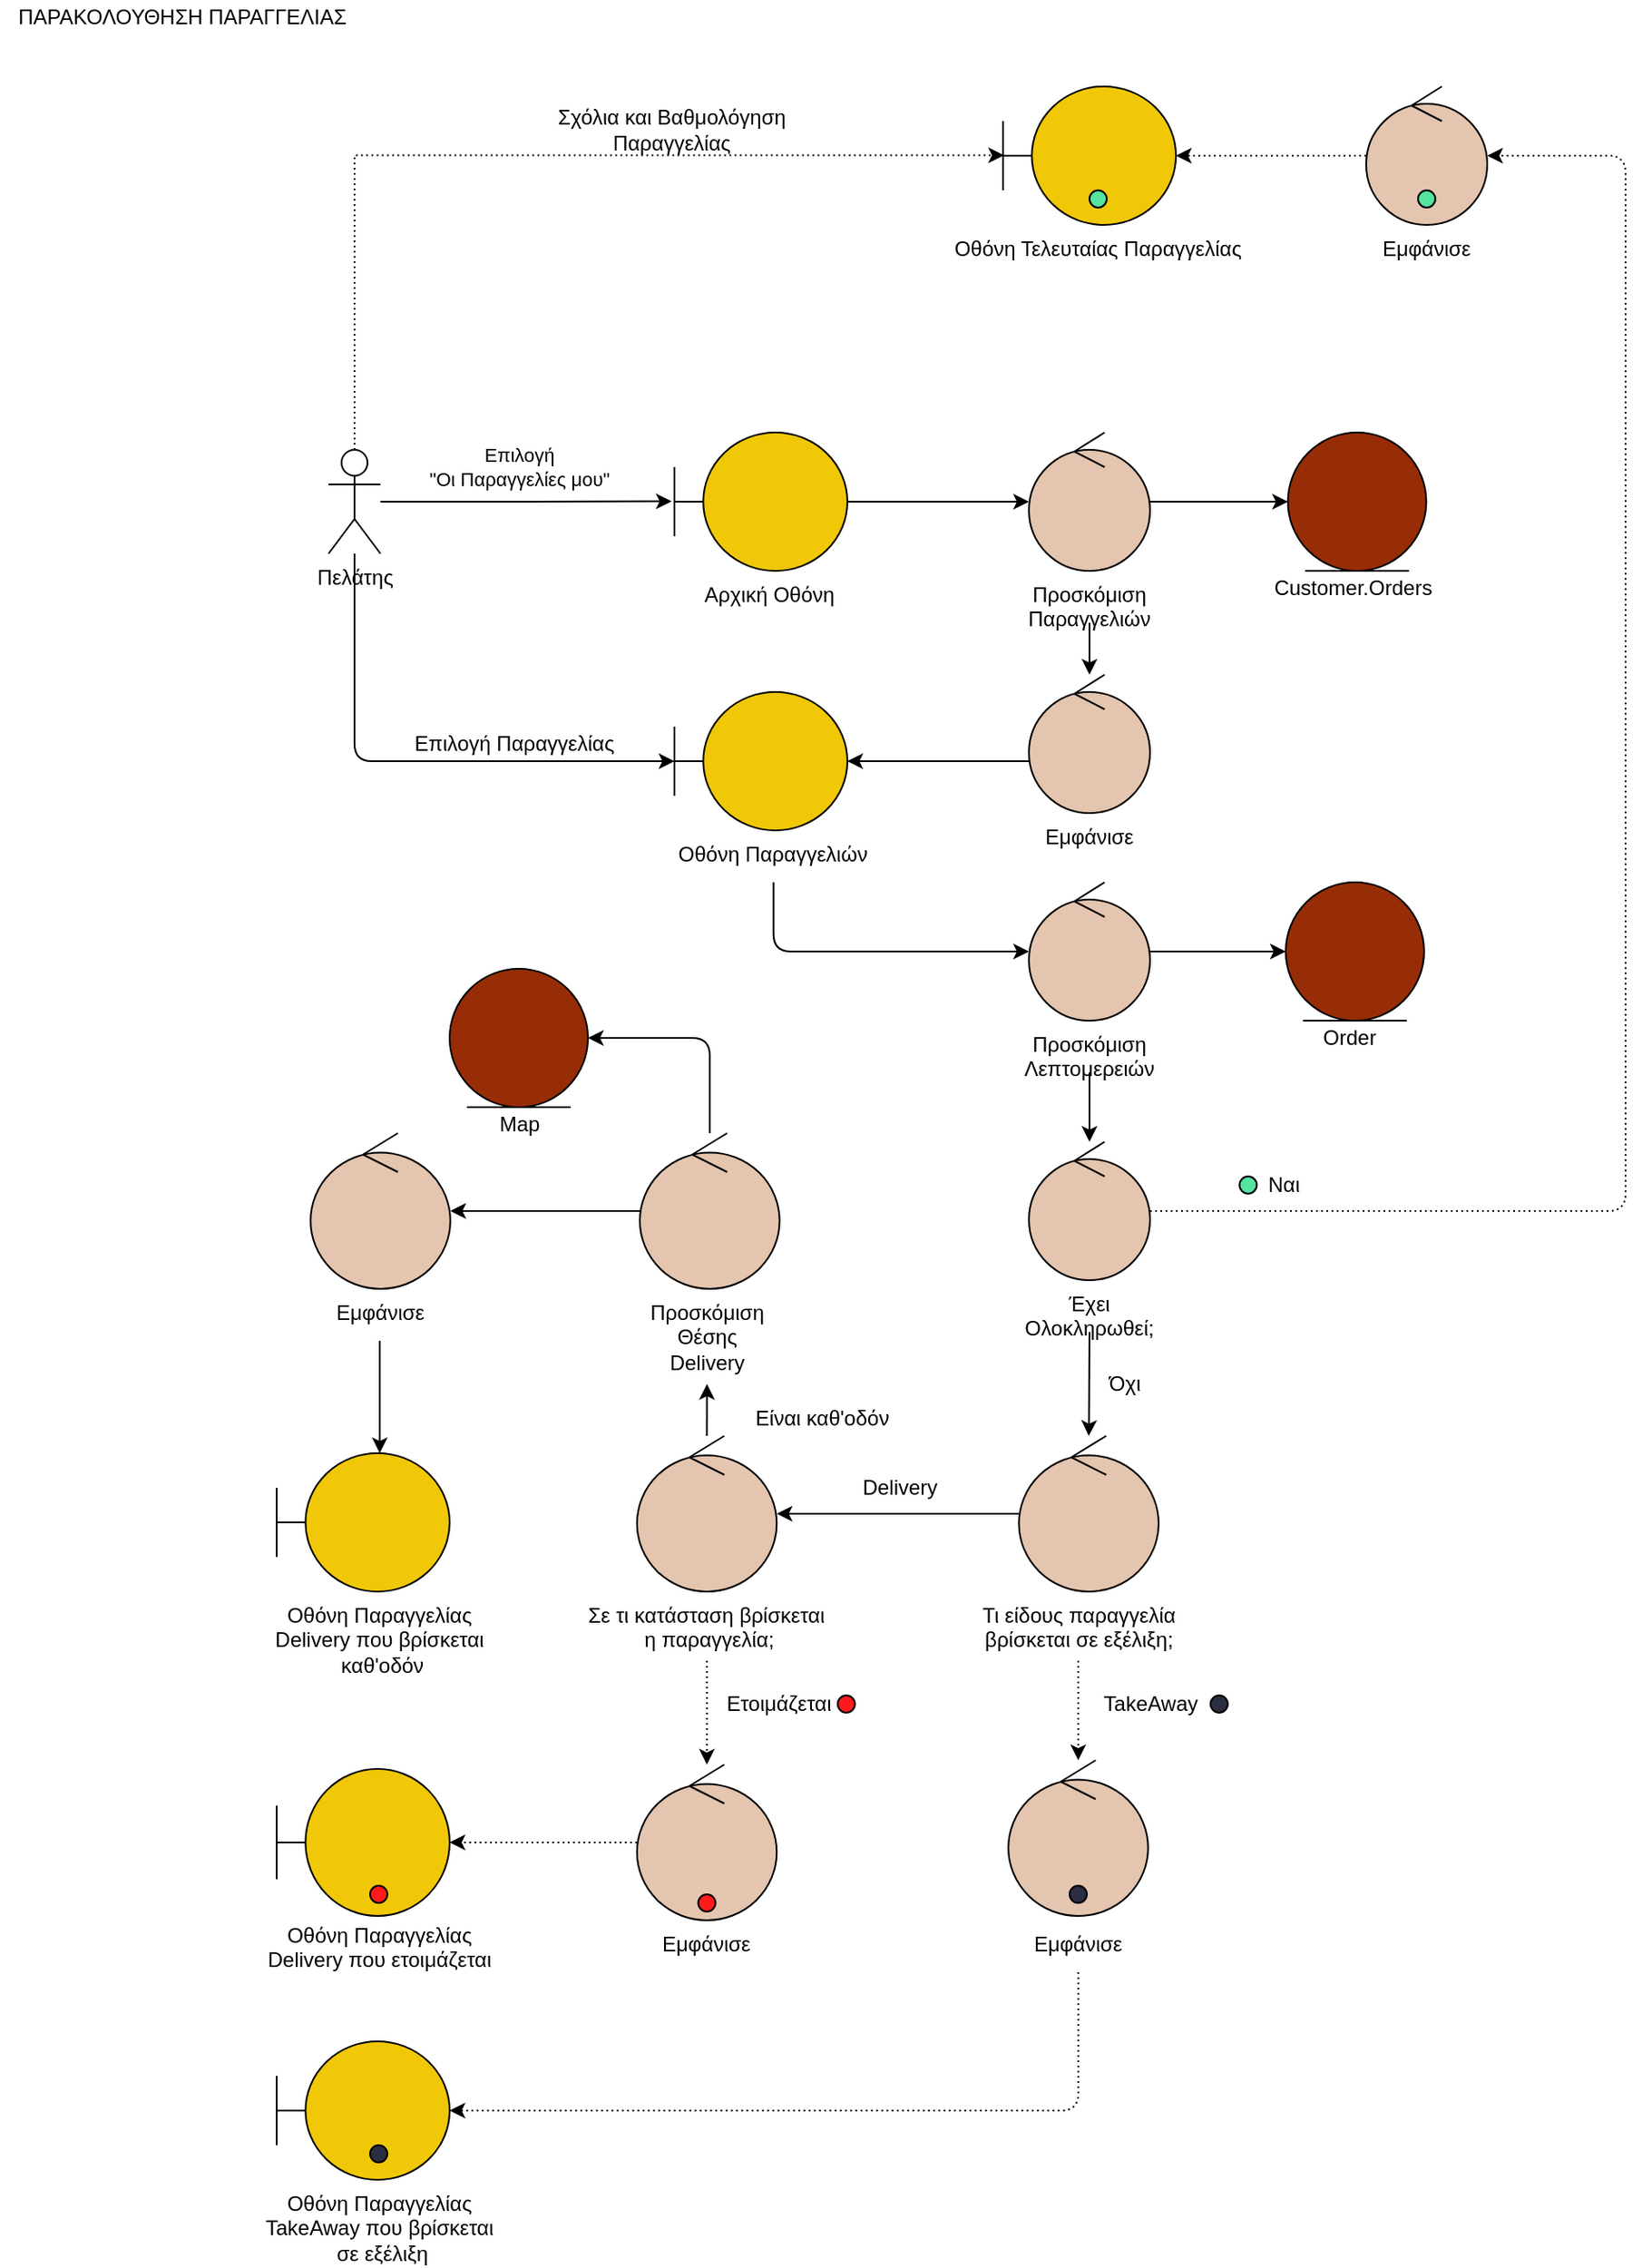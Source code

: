 <mxfile version="18.1.1"><diagram id="sh6zrlFoDXqszDik7DtE" name="Page-1"><mxGraphModel dx="1424" dy="733" grid="1" gridSize="10" guides="1" tooltips="1" connect="1" arrows="1" fold="1" page="1" pageScale="1" pageWidth="850" pageHeight="1100" math="0" shadow="0"><root><mxCell id="0"/><mxCell id="1" parent="0"/><mxCell id="ijT22r7t5d4L5Tifc79W-27" style="rounded=0;orthogonalLoop=1;jettySize=auto;html=1;entryX=-0.016;entryY=0.497;entryDx=0;entryDy=0;entryPerimeter=0;elbow=vertical;edgeStyle=orthogonalEdgeStyle;" edge="1" parent="1" source="ijT22r7t5d4L5Tifc79W-30" target="ijT22r7t5d4L5Tifc79W-32"><mxGeometry relative="1" as="geometry"/></mxCell><mxCell id="ijT22r7t5d4L5Tifc79W-28" value="Επιλογή &lt;br&gt;&quot;Οι Παραγγελίες μου&quot;" style="edgeLabel;html=1;align=center;verticalAlign=middle;resizable=0;points=[];labelBackgroundColor=none;" vertex="1" connectable="0" parent="ijT22r7t5d4L5Tifc79W-27"><mxGeometry x="-0.346" y="1" relative="1" as="geometry"><mxPoint x="25" y="-19" as="offset"/></mxGeometry></mxCell><mxCell id="ijT22r7t5d4L5Tifc79W-29" style="rounded=0;orthogonalLoop=1;jettySize=auto;html=1;entryX=0.006;entryY=0.497;entryDx=0;entryDy=0;entryPerimeter=0;fontColor=#000000;endArrow=classic;endFill=1;strokeColor=#000000;fillColor=#a20025;exitX=0.5;exitY=0;exitDx=0;exitDy=0;exitPerimeter=0;elbow=vertical;edgeStyle=orthogonalEdgeStyle;dashed=1;dashPattern=1 2;" edge="1" parent="1" source="ijT22r7t5d4L5Tifc79W-30" target="ijT22r7t5d4L5Tifc79W-46"><mxGeometry relative="1" as="geometry"/></mxCell><mxCell id="ijT22r7t5d4L5Tifc79W-75" style="edgeStyle=orthogonalEdgeStyle;rounded=1;jumpStyle=arc;orthogonalLoop=1;jettySize=auto;html=1;" edge="1" parent="1" source="ijT22r7t5d4L5Tifc79W-30" target="ijT22r7t5d4L5Tifc79W-37"><mxGeometry relative="1" as="geometry"><Array as="points"><mxPoint x="345" y="900"/></Array></mxGeometry></mxCell><mxCell id="ijT22r7t5d4L5Tifc79W-30" value="Πελάτης" style="shape=umlActor;verticalLabelPosition=bottom;verticalAlign=top;html=1;" vertex="1" parent="1"><mxGeometry x="330" y="720" width="30" height="60" as="geometry"/></mxCell><mxCell id="ijT22r7t5d4L5Tifc79W-31" style="rounded=0;orthogonalLoop=1;jettySize=auto;html=1;elbow=vertical;edgeStyle=orthogonalEdgeStyle;" edge="1" parent="1" source="ijT22r7t5d4L5Tifc79W-32" target="ijT22r7t5d4L5Tifc79W-70"><mxGeometry relative="1" as="geometry"><mxPoint x="760" y="750" as="targetPoint"/><Array as="points"/></mxGeometry></mxCell><mxCell id="ijT22r7t5d4L5Tifc79W-32" value="" style="shape=umlBoundary;whiteSpace=wrap;html=1;fillColor=#F0C808;strokeColor=#000000;" vertex="1" parent="1"><mxGeometry x="530" y="710" width="100" height="80" as="geometry"/></mxCell><mxCell id="ijT22r7t5d4L5Tifc79W-33" style="rounded=0;orthogonalLoop=1;jettySize=auto;html=1;elbow=vertical;edgeStyle=orthogonalEdgeStyle;" edge="1" parent="1" source="ijT22r7t5d4L5Tifc79W-34" target="ijT22r7t5d4L5Tifc79W-37"><mxGeometry relative="1" as="geometry"><Array as="points"><mxPoint x="710" y="900"/><mxPoint x="710" y="900"/></Array></mxGeometry></mxCell><mxCell id="ijT22r7t5d4L5Tifc79W-34" value="" style="ellipse;shape=umlControl;whiteSpace=wrap;html=1;fillColor=#E4C5AF;" vertex="1" parent="1"><mxGeometry x="735" y="850" width="70" height="80" as="geometry"/></mxCell><mxCell id="ijT22r7t5d4L5Tifc79W-37" value="" style="shape=umlBoundary;whiteSpace=wrap;html=1;fillColor=#F0C808;strokeColor=#000000;" vertex="1" parent="1"><mxGeometry x="530" y="860" width="100" height="80" as="geometry"/></mxCell><mxCell id="ijT22r7t5d4L5Tifc79W-38" style="rounded=1;orthogonalLoop=1;jettySize=auto;html=1;elbow=vertical;edgeStyle=orthogonalEdgeStyle;dashed=1;dashPattern=1 2;" edge="1" parent="1" source="ijT22r7t5d4L5Tifc79W-96" target="ijT22r7t5d4L5Tifc79W-41"><mxGeometry relative="1" as="geometry"><Array as="points"><mxPoint x="764" y="1595"/><mxPoint x="764" y="1680"/></Array></mxGeometry></mxCell><mxCell id="ijT22r7t5d4L5Tifc79W-39" style="rounded=0;orthogonalLoop=1;jettySize=auto;html=1;fontColor=#000000;endArrow=classic;endFill=1;fillColor=#a20025;strokeColor=#000000;elbow=vertical;edgeStyle=orthogonalEdgeStyle;" edge="1" parent="1" source="ijT22r7t5d4L5Tifc79W-40" target="ijT22r7t5d4L5Tifc79W-52"><mxGeometry relative="1" as="geometry"><mxPoint x="583.5" y="1335" as="targetPoint"/></mxGeometry></mxCell><mxCell id="ijT22r7t5d4L5Tifc79W-40" value="" style="ellipse;shape=umlControl;whiteSpace=wrap;html=1;fillColor=#E4C5AF;" vertex="1" parent="1"><mxGeometry x="729.2" y="1290" width="80.8" height="90" as="geometry"/></mxCell><mxCell id="ijT22r7t5d4L5Tifc79W-41" value="" style="shape=umlBoundary;whiteSpace=wrap;html=1;fillColor=#F0C808;strokeColor=#000000;" vertex="1" parent="1"><mxGeometry x="300" y="1640" width="100" height="80" as="geometry"/></mxCell><mxCell id="ijT22r7t5d4L5Tifc79W-42" style="rounded=0;orthogonalLoop=1;jettySize=auto;html=1;fillColor=#a20025;strokeColor=#000000;elbow=vertical;edgeStyle=orthogonalEdgeStyle;dashed=1;dashPattern=1 2;" edge="1" parent="1" source="ijT22r7t5d4L5Tifc79W-43" target="ijT22r7t5d4L5Tifc79W-46"><mxGeometry relative="1" as="geometry"/></mxCell><mxCell id="ijT22r7t5d4L5Tifc79W-43" value="" style="ellipse;shape=umlControl;whiteSpace=wrap;html=1;fillColor=#E4C5AF;fontColor=#ffffff;strokeColor=#000000;" vertex="1" parent="1"><mxGeometry x="930" y="510" width="70" height="80" as="geometry"/></mxCell><mxCell id="ijT22r7t5d4L5Tifc79W-44" value="Customer.Orders" style="text;html=1;align=center;verticalAlign=middle;resizable=0;points=[];autosize=1;strokeColor=none;fillColor=none;" vertex="1" parent="1"><mxGeometry x="866.75" y="790" width="110" height="20" as="geometry"/></mxCell><mxCell id="ijT22r7t5d4L5Tifc79W-46" value="" style="shape=umlBoundary;whiteSpace=wrap;html=1;fillColor=#F0C808;fontColor=#ffffff;strokeColor=#000000;" vertex="1" parent="1"><mxGeometry x="720" y="510" width="100" height="80" as="geometry"/></mxCell><mxCell id="ijT22r7t5d4L5Tifc79W-47" value="ΠΑΡΑΚΟΛΟΥΘΗΣΗ ΠΑΡΑΓΓΕΛΙΑΣ" style="text;html=1;align=center;verticalAlign=middle;resizable=0;points=[];autosize=1;strokeColor=none;fillColor=none;" vertex="1" parent="1"><mxGeometry x="140" y="460" width="210" height="20" as="geometry"/></mxCell><mxCell id="ijT22r7t5d4L5Tifc79W-48" value="Σχόλια και Βαθμολόγηση&lt;br&gt;Παραγγελίας" style="text;html=1;align=center;verticalAlign=middle;resizable=0;points=[];autosize=1;strokeColor=none;fillColor=none;fontColor=#000000;" vertex="1" parent="1"><mxGeometry x="452.5" y="520" width="150" height="30" as="geometry"/></mxCell><mxCell id="ijT22r7t5d4L5Tifc79W-49" value="TakeAway" style="text;html=1;align=center;verticalAlign=middle;resizable=0;points=[];autosize=1;strokeColor=none;fillColor=none;fontColor=#000000;" vertex="1" parent="1"><mxGeometry x="770" y="1435" width="70" height="20" as="geometry"/></mxCell><mxCell id="ijT22r7t5d4L5Tifc79W-50" style="rounded=1;orthogonalLoop=1;jettySize=auto;html=1;fontColor=#000000;endArrow=classic;endFill=1;strokeColor=#000000;elbow=vertical;edgeStyle=orthogonalEdgeStyle;exitX=0.5;exitY=1;exitDx=0;exitDy=0;dashed=1;dashPattern=1 2;" edge="1" parent="1" source="ijT22r7t5d4L5Tifc79W-64" target="ijT22r7t5d4L5Tifc79W-93"><mxGeometry relative="1" as="geometry"><mxPoint x="549" y="1490" as="targetPoint"/><Array as="points"/></mxGeometry></mxCell><mxCell id="ijT22r7t5d4L5Tifc79W-102" style="edgeStyle=orthogonalEdgeStyle;rounded=1;jumpStyle=arc;orthogonalLoop=1;jettySize=auto;html=1;" edge="1" parent="1" source="ijT22r7t5d4L5Tifc79W-52" target="ijT22r7t5d4L5Tifc79W-100"><mxGeometry relative="1" as="geometry"/></mxCell><mxCell id="ijT22r7t5d4L5Tifc79W-52" value="" style="ellipse;shape=umlControl;whiteSpace=wrap;html=1;fillColor=#E4C5AF;" vertex="1" parent="1"><mxGeometry x="508.35" y="1290" width="80.8" height="90" as="geometry"/></mxCell><mxCell id="ijT22r7t5d4L5Tifc79W-53" value="Delivery" style="text;html=1;align=center;verticalAlign=middle;resizable=0;points=[];autosize=1;strokeColor=none;fillColor=none;fontColor=#000000;" vertex="1" parent="1"><mxGeometry x="630" y="1310" width="60" height="20" as="geometry"/></mxCell><mxCell id="ijT22r7t5d4L5Tifc79W-54" value="" style="shape=umlBoundary;whiteSpace=wrap;html=1;fillColor=#F0C808;strokeColor=#000000;" vertex="1" parent="1"><mxGeometry x="300" y="1482.5" width="100" height="85" as="geometry"/></mxCell><mxCell id="ijT22r7t5d4L5Tifc79W-55" value="Ετοιμάζεται" style="text;html=1;align=center;verticalAlign=middle;resizable=0;points=[];autosize=1;strokeColor=none;fillColor=none;fontColor=#000000;" vertex="1" parent="1"><mxGeometry x="550" y="1435" width="80" height="20" as="geometry"/></mxCell><mxCell id="ijT22r7t5d4L5Tifc79W-56" value="" style="shape=umlBoundary;whiteSpace=wrap;html=1;fillColor=#F0C808;fontColor=#ffffff;strokeColor=#000000;" vertex="1" parent="1"><mxGeometry x="300" y="1300" width="100" height="80" as="geometry"/></mxCell><mxCell id="ijT22r7t5d4L5Tifc79W-57" value="Είναι καθ'οδόν" style="text;html=1;align=center;verticalAlign=middle;resizable=0;points=[];autosize=1;strokeColor=none;fillColor=none;fontColor=#000000;" vertex="1" parent="1"><mxGeometry x="570" y="1270" width="90" height="20" as="geometry"/></mxCell><mxCell id="ijT22r7t5d4L5Tifc79W-58" value="&lt;meta charset=&quot;utf-8&quot;&gt;&lt;span style=&quot;font-family: helvetica; font-size: 12px; font-style: normal; font-weight: 400; letter-spacing: normal; text-indent: 0px; text-transform: none; word-spacing: 0px; display: inline; float: none;&quot;&gt;Οθόνη Τελευταίας Παραγγελίας&lt;/span&gt;" style="text;whiteSpace=wrap;html=1;align=center;fontColor=default;labelBackgroundColor=none;" vertex="1" parent="1"><mxGeometry x="670" y="590" width="210" height="30" as="geometry"/></mxCell><mxCell id="ijT22r7t5d4L5Tifc79W-59" value="&lt;meta charset=&quot;utf-8&quot;&gt;&lt;span style=&quot;font-family: helvetica; font-size: 12px; font-style: normal; font-weight: 400; letter-spacing: normal; text-indent: 0px; text-transform: none; word-spacing: 0px; display: inline; float: none;&quot;&gt;Εμφάνισε&lt;/span&gt;" style="text;whiteSpace=wrap;html=1;align=center;fontColor=default;labelBackgroundColor=none;" vertex="1" parent="1"><mxGeometry x="925" y="590" width="80" height="30" as="geometry"/></mxCell><mxCell id="ijT22r7t5d4L5Tifc79W-60" value="&lt;meta charset=&quot;utf-8&quot;&gt;&lt;span style=&quot;font-family: helvetica; font-size: 12px; font-style: normal; font-weight: 400; letter-spacing: normal; text-indent: 0px; text-transform: none; word-spacing: 0px; display: inline; float: none;&quot;&gt;Αρχική Οθόνη&lt;/span&gt;" style="text;whiteSpace=wrap;html=1;align=center;fontColor=default;labelBackgroundColor=none;" vertex="1" parent="1"><mxGeometry x="530" y="790" width="110" height="30" as="geometry"/></mxCell><mxCell id="ijT22r7t5d4L5Tifc79W-61" value="&lt;meta charset=&quot;utf-8&quot;&gt;&lt;span style=&quot;font-family: helvetica; font-size: 12px; font-style: normal; font-weight: 400; letter-spacing: normal; text-indent: 0px; text-transform: none; word-spacing: 0px; display: inline; float: none;&quot;&gt;Εμφάνισε&lt;/span&gt;" style="text;whiteSpace=wrap;html=1;align=center;fontColor=default;labelBackgroundColor=none;" vertex="1" parent="1"><mxGeometry x="730" y="930" width="80" height="30" as="geometry"/></mxCell><mxCell id="ijT22r7t5d4L5Tifc79W-79" style="edgeStyle=orthogonalEdgeStyle;rounded=1;jumpStyle=arc;orthogonalLoop=1;jettySize=auto;html=1;" edge="1" parent="1" source="ijT22r7t5d4L5Tifc79W-62" target="ijT22r7t5d4L5Tifc79W-77"><mxGeometry relative="1" as="geometry"><Array as="points"><mxPoint x="587" y="1010"/></Array></mxGeometry></mxCell><mxCell id="ijT22r7t5d4L5Tifc79W-62" value="&lt;span style=&quot;font-family: helvetica; font-size: 12px; font-style: normal; font-weight: 400; letter-spacing: normal; text-indent: 0px; text-transform: none; word-spacing: 0px; display: inline; float: none;&quot;&gt;Οθόνη Παραγγελιών&lt;br&gt;&lt;/span&gt;" style="text;whiteSpace=wrap;html=1;align=center;fontColor=default;labelBackgroundColor=none;" vertex="1" parent="1"><mxGeometry x="492.25" y="940" width="190" height="30" as="geometry"/></mxCell><mxCell id="ijT22r7t5d4L5Tifc79W-63" value="&lt;span style=&quot;font-family: helvetica; font-size: 12px; font-style: normal; font-weight: 400; letter-spacing: normal; text-indent: 0px; text-transform: none; word-spacing: 0px; display: inline; float: none;&quot;&gt;Οθόνη Παραγγελίας&lt;/span&gt;&lt;br style=&quot;font-family: helvetica; font-size: 12px; font-style: normal; font-weight: 400; letter-spacing: normal; text-indent: 0px; text-transform: none; word-spacing: 0px;&quot;&gt;&lt;span style=&quot;font-family: helvetica; font-size: 12px; font-style: normal; font-weight: 400; letter-spacing: normal; text-indent: 0px; text-transform: none; word-spacing: 0px; display: inline; float: none;&quot;&gt;Delivery που βρίσκεται&lt;br&gt;&amp;nbsp;καθ'οδόν&lt;/span&gt;" style="text;whiteSpace=wrap;html=1;align=center;fontColor=default;labelBackgroundColor=none;" vertex="1" parent="1"><mxGeometry x="286.5" y="1380" width="145" height="40" as="geometry"/></mxCell><mxCell id="ijT22r7t5d4L5Tifc79W-64" value="&lt;span style=&quot;font-family: helvetica; font-size: 12px; font-style: normal; font-weight: 400; letter-spacing: normal; text-indent: 0px; text-transform: none; word-spacing: 0px; display: inline; float: none;&quot;&gt;Σε τι κατάσταση βρίσκεται&lt;br&gt;&amp;nbsp;η παραγγελία;&lt;/span&gt;" style="text;whiteSpace=wrap;html=1;align=center;fontColor=default;labelBackgroundColor=none;" vertex="1" parent="1"><mxGeometry x="463.13" y="1380" width="171.25" height="40" as="geometry"/></mxCell><mxCell id="ijT22r7t5d4L5Tifc79W-97" style="edgeStyle=orthogonalEdgeStyle;rounded=1;jumpStyle=arc;orthogonalLoop=1;jettySize=auto;html=1;dashed=1;dashPattern=1 2;" edge="1" parent="1" source="ijT22r7t5d4L5Tifc79W-65" target="ijT22r7t5d4L5Tifc79W-95"><mxGeometry relative="1" as="geometry"/></mxCell><mxCell id="ijT22r7t5d4L5Tifc79W-65" value="&lt;span style=&quot;font-family: helvetica; font-size: 12px; font-style: normal; font-weight: 400; letter-spacing: normal; text-indent: 0px; text-transform: none; word-spacing: 0px; display: inline; float: none;&quot;&gt;Τι είδους παραγγελία &lt;br&gt;βρίσκεται σε εξέλιξη;&lt;/span&gt;" style="text;whiteSpace=wrap;html=1;align=center;fontColor=default;labelBackgroundColor=none;" vertex="1" parent="1"><mxGeometry x="683.5" y="1380" width="160" height="40" as="geometry"/></mxCell><mxCell id="ijT22r7t5d4L5Tifc79W-66" value="&lt;font face=&quot;helvetica&quot;&gt;Εμφάνισε&lt;/font&gt;" style="text;whiteSpace=wrap;html=1;fontColor=default;align=center;labelBackgroundColor=none;" vertex="1" parent="1"><mxGeometry x="498.13" y="1570" width="101.25" height="30" as="geometry"/></mxCell><mxCell id="ijT22r7t5d4L5Tifc79W-67" value="&lt;span style=&quot;color: rgb(0, 0, 0); font-family: helvetica; font-size: 12px; font-style: normal; font-weight: 400; letter-spacing: normal; text-indent: 0px; text-transform: none; word-spacing: 0px; display: inline; float: none;&quot;&gt;Οθόνη Παραγγελίας&lt;/span&gt;&lt;br style=&quot;color: rgb(0, 0, 0); font-family: helvetica; font-size: 12px; font-style: normal; font-weight: 400; letter-spacing: normal; text-indent: 0px; text-transform: none; word-spacing: 0px;&quot;&gt;&lt;span style=&quot;color: rgb(0, 0, 0); font-family: helvetica; font-size: 12px; font-style: normal; font-weight: 400; letter-spacing: normal; text-indent: 0px; text-transform: none; word-spacing: 0px; display: inline; float: none;&quot;&gt;TakeAway που βρίσκεται&lt;br&gt;&amp;nbsp;σε εξέλιξη&lt;/span&gt;" style="text;whiteSpace=wrap;html=1;fontColor=default;align=center;labelBackgroundColor=none;" vertex="1" parent="1"><mxGeometry x="267.5" y="1720" width="183" height="40" as="geometry"/></mxCell><mxCell id="ijT22r7t5d4L5Tifc79W-73" style="edgeStyle=orthogonalEdgeStyle;rounded=1;jumpStyle=arc;orthogonalLoop=1;jettySize=auto;html=1;" edge="1" parent="1" source="ijT22r7t5d4L5Tifc79W-70" target="ijT22r7t5d4L5Tifc79W-72"><mxGeometry relative="1" as="geometry"/></mxCell><mxCell id="ijT22r7t5d4L5Tifc79W-70" value="" style="ellipse;shape=umlControl;whiteSpace=wrap;html=1;fillColor=#E4C5AF;fontColor=#ffffff;strokeColor=#000000;" vertex="1" parent="1"><mxGeometry x="735" y="710" width="70" height="80" as="geometry"/></mxCell><mxCell id="ijT22r7t5d4L5Tifc79W-74" style="edgeStyle=orthogonalEdgeStyle;rounded=1;jumpStyle=arc;orthogonalLoop=1;jettySize=auto;html=1;" edge="1" parent="1" source="ijT22r7t5d4L5Tifc79W-71" target="ijT22r7t5d4L5Tifc79W-34"><mxGeometry relative="1" as="geometry"/></mxCell><mxCell id="ijT22r7t5d4L5Tifc79W-71" value="&lt;font face=&quot;helvetica&quot;&gt;Προσκόμιση&lt;br&gt;Παραγγελιών&lt;br&gt;&lt;/font&gt;" style="text;whiteSpace=wrap;html=1;align=center;fontColor=default;labelBackgroundColor=none;" vertex="1" parent="1"><mxGeometry x="730" y="790" width="80" height="30" as="geometry"/></mxCell><mxCell id="ijT22r7t5d4L5Tifc79W-72" value="" style="ellipse;shape=umlEntity;whiteSpace=wrap;html=1;fillColor=#972D07;" vertex="1" parent="1"><mxGeometry x="884.75" y="710" width="80" height="80" as="geometry"/></mxCell><mxCell id="ijT22r7t5d4L5Tifc79W-76" value="Επιλογή Παραγγελίας" style="text;html=1;align=center;verticalAlign=middle;resizable=0;points=[];autosize=1;strokeColor=none;fillColor=none;" vertex="1" parent="1"><mxGeometry x="371.85" y="880" width="130" height="20" as="geometry"/></mxCell><mxCell id="ijT22r7t5d4L5Tifc79W-82" style="edgeStyle=orthogonalEdgeStyle;rounded=1;jumpStyle=arc;orthogonalLoop=1;jettySize=auto;html=1;" edge="1" parent="1" source="ijT22r7t5d4L5Tifc79W-77" target="ijT22r7t5d4L5Tifc79W-80"><mxGeometry relative="1" as="geometry"/></mxCell><mxCell id="ijT22r7t5d4L5Tifc79W-77" value="" style="ellipse;shape=umlControl;whiteSpace=wrap;html=1;fillColor=#E4C5AF;fontColor=#ffffff;strokeColor=#000000;" vertex="1" parent="1"><mxGeometry x="735" y="970" width="70" height="80" as="geometry"/></mxCell><mxCell id="ijT22r7t5d4L5Tifc79W-86" style="edgeStyle=orthogonalEdgeStyle;rounded=1;jumpStyle=arc;orthogonalLoop=1;jettySize=auto;html=1;" edge="1" parent="1" source="ijT22r7t5d4L5Tifc79W-78" target="ijT22r7t5d4L5Tifc79W-84"><mxGeometry relative="1" as="geometry"/></mxCell><mxCell id="ijT22r7t5d4L5Tifc79W-78" value="&lt;font face=&quot;helvetica&quot;&gt;Προσκόμιση&lt;br&gt;Λεπτομερειών&lt;br&gt;&lt;/font&gt;" style="text;whiteSpace=wrap;html=1;align=center;fontColor=default;labelBackgroundColor=none;" vertex="1" parent="1"><mxGeometry x="730" y="1050" width="80" height="30" as="geometry"/></mxCell><mxCell id="ijT22r7t5d4L5Tifc79W-80" value="" style="ellipse;shape=umlEntity;whiteSpace=wrap;html=1;fillColor=#972D07;" vertex="1" parent="1"><mxGeometry x="883.5" y="970" width="80" height="80" as="geometry"/></mxCell><mxCell id="ijT22r7t5d4L5Tifc79W-81" value="Order" style="text;html=1;align=center;verticalAlign=middle;resizable=0;points=[];autosize=1;strokeColor=none;fillColor=none;" vertex="1" parent="1"><mxGeometry x="895" y="1050" width="50" height="20" as="geometry"/></mxCell><mxCell id="ijT22r7t5d4L5Tifc79W-91" value="" style="edgeStyle=orthogonalEdgeStyle;rounded=1;jumpStyle=arc;orthogonalLoop=1;jettySize=auto;html=1;dashed=1;dashPattern=1 2;" edge="1" parent="1" source="ijT22r7t5d4L5Tifc79W-84" target="ijT22r7t5d4L5Tifc79W-43"><mxGeometry relative="1" as="geometry"><Array as="points"><mxPoint x="1080" y="1160"/><mxPoint x="1080" y="550"/></Array></mxGeometry></mxCell><mxCell id="ijT22r7t5d4L5Tifc79W-84" value="" style="ellipse;shape=umlControl;whiteSpace=wrap;html=1;fillColor=#E4C5AF;fontColor=#ffffff;strokeColor=#000000;" vertex="1" parent="1"><mxGeometry x="735" y="1120" width="70" height="80" as="geometry"/></mxCell><mxCell id="ijT22r7t5d4L5Tifc79W-88" style="edgeStyle=orthogonalEdgeStyle;rounded=1;jumpStyle=arc;orthogonalLoop=1;jettySize=auto;html=1;" edge="1" parent="1" source="ijT22r7t5d4L5Tifc79W-85" target="ijT22r7t5d4L5Tifc79W-40"><mxGeometry relative="1" as="geometry"><Array as="points"><mxPoint x="770" y="1270"/></Array></mxGeometry></mxCell><mxCell id="ijT22r7t5d4L5Tifc79W-85" value="&lt;font face=&quot;helvetica&quot;&gt;Έχει Ολοκληρωθεί;&lt;br&gt;&lt;/font&gt;" style="text;whiteSpace=wrap;html=1;align=center;fontColor=default;labelBackgroundColor=none;" vertex="1" parent="1"><mxGeometry x="730" y="1200" width="80" height="30" as="geometry"/></mxCell><mxCell id="ijT22r7t5d4L5Tifc79W-87" value="Ναι" style="text;html=1;align=center;verticalAlign=middle;resizable=0;points=[];autosize=1;strokeColor=none;fillColor=none;" vertex="1" parent="1"><mxGeometry x="866.75" y="1135" width="30" height="20" as="geometry"/></mxCell><mxCell id="ijT22r7t5d4L5Tifc79W-89" value="Όχι" style="text;html=1;align=center;verticalAlign=middle;resizable=0;points=[];autosize=1;strokeColor=none;fillColor=none;" vertex="1" parent="1"><mxGeometry x="774.75" y="1250" width="30" height="20" as="geometry"/></mxCell><mxCell id="ijT22r7t5d4L5Tifc79W-94" style="edgeStyle=orthogonalEdgeStyle;rounded=1;jumpStyle=arc;orthogonalLoop=1;jettySize=auto;html=1;dashed=1;dashPattern=1 2;" edge="1" parent="1" source="ijT22r7t5d4L5Tifc79W-93" target="ijT22r7t5d4L5Tifc79W-54"><mxGeometry relative="1" as="geometry"/></mxCell><mxCell id="ijT22r7t5d4L5Tifc79W-93" value="" style="ellipse;shape=umlControl;whiteSpace=wrap;html=1;fillColor=#E4C5AF;" vertex="1" parent="1"><mxGeometry x="508.35" y="1480" width="80.8" height="90" as="geometry"/></mxCell><mxCell id="ijT22r7t5d4L5Tifc79W-95" value="" style="ellipse;shape=umlControl;whiteSpace=wrap;html=1;fillColor=#E4C5AF;" vertex="1" parent="1"><mxGeometry x="723.1" y="1477.5" width="80.8" height="90" as="geometry"/></mxCell><mxCell id="ijT22r7t5d4L5Tifc79W-96" value="&lt;font face=&quot;helvetica&quot;&gt;Εμφάνισε&lt;/font&gt;" style="text;whiteSpace=wrap;html=1;fontColor=default;align=center;labelBackgroundColor=none;" vertex="1" parent="1"><mxGeometry x="712.87" y="1570" width="101.25" height="30" as="geometry"/></mxCell><mxCell id="ijT22r7t5d4L5Tifc79W-98" value="&lt;span style=&quot;font-family: helvetica; font-size: 12px; font-style: normal; font-weight: 400; letter-spacing: normal; text-indent: 0px; text-transform: none; word-spacing: 0px; display: inline; float: none;&quot;&gt;Οθόνη Παραγγελίας&lt;/span&gt;&lt;br style=&quot;font-family: helvetica; font-size: 12px; font-style: normal; font-weight: 400; letter-spacing: normal; text-indent: 0px; text-transform: none; word-spacing: 0px;&quot;&gt;&lt;span style=&quot;font-family: helvetica; font-size: 12px; font-style: normal; font-weight: 400; letter-spacing: normal; text-indent: 0px; text-transform: none; word-spacing: 0px; display: inline; float: none;&quot;&gt;Delivery που ετοιμάζεται&lt;/span&gt;" style="text;whiteSpace=wrap;html=1;align=center;fontColor=default;labelBackgroundColor=none;" vertex="1" parent="1"><mxGeometry x="286.5" y="1565" width="145" height="40" as="geometry"/></mxCell><mxCell id="ijT22r7t5d4L5Tifc79W-105" style="edgeStyle=orthogonalEdgeStyle;rounded=1;jumpStyle=arc;orthogonalLoop=1;jettySize=auto;html=1;" edge="1" parent="1" source="ijT22r7t5d4L5Tifc79W-99" target="ijT22r7t5d4L5Tifc79W-103"><mxGeometry relative="1" as="geometry"><Array as="points"><mxPoint x="550" y="1060"/></Array></mxGeometry></mxCell><mxCell id="ijT22r7t5d4L5Tifc79W-112" style="edgeStyle=orthogonalEdgeStyle;rounded=1;jumpStyle=arc;orthogonalLoop=1;jettySize=auto;html=1;" edge="1" parent="1" source="ijT22r7t5d4L5Tifc79W-99" target="ijT22r7t5d4L5Tifc79W-106"><mxGeometry relative="1" as="geometry"/></mxCell><mxCell id="ijT22r7t5d4L5Tifc79W-99" value="" style="ellipse;shape=umlControl;whiteSpace=wrap;html=1;fillColor=#E4C5AF;" vertex="1" parent="1"><mxGeometry x="510" y="1115" width="80.8" height="90" as="geometry"/></mxCell><mxCell id="ijT22r7t5d4L5Tifc79W-100" value="&lt;font face=&quot;helvetica&quot;&gt;Προσκόμιση&lt;br&gt;Θέσης&lt;br&gt;Delivery&lt;br&gt;&lt;/font&gt;" style="text;whiteSpace=wrap;html=1;align=center;fontColor=default;labelBackgroundColor=none;" vertex="1" parent="1"><mxGeometry x="508.75" y="1205" width="80" height="55" as="geometry"/></mxCell><mxCell id="ijT22r7t5d4L5Tifc79W-103" value="" style="ellipse;shape=umlEntity;whiteSpace=wrap;html=1;fillColor=#972D07;" vertex="1" parent="1"><mxGeometry x="400" y="1020" width="80" height="80" as="geometry"/></mxCell><mxCell id="ijT22r7t5d4L5Tifc79W-104" value="Map" style="text;html=1;align=center;verticalAlign=middle;resizable=0;points=[];autosize=1;strokeColor=none;fillColor=none;" vertex="1" parent="1"><mxGeometry x="420" y="1100" width="40" height="20" as="geometry"/></mxCell><mxCell id="ijT22r7t5d4L5Tifc79W-106" value="" style="ellipse;shape=umlControl;whiteSpace=wrap;html=1;fillColor=#E4C5AF;" vertex="1" parent="1"><mxGeometry x="319.6" y="1115" width="80.8" height="90" as="geometry"/></mxCell><mxCell id="ijT22r7t5d4L5Tifc79W-110" style="edgeStyle=orthogonalEdgeStyle;rounded=1;jumpStyle=arc;orthogonalLoop=1;jettySize=auto;html=1;" edge="1" parent="1" source="ijT22r7t5d4L5Tifc79W-107" target="ijT22r7t5d4L5Tifc79W-56"><mxGeometry relative="1" as="geometry"><Array as="points"><mxPoint x="360" y="1290"/><mxPoint x="360" y="1290"/></Array></mxGeometry></mxCell><mxCell id="ijT22r7t5d4L5Tifc79W-107" value="&lt;font face=&quot;helvetica&quot;&gt;Εμφάνισε&lt;br&gt;&lt;/font&gt;" style="text;whiteSpace=wrap;html=1;align=center;fontColor=default;labelBackgroundColor=none;" vertex="1" parent="1"><mxGeometry x="319.6" y="1205" width="80" height="30" as="geometry"/></mxCell><mxCell id="ijT22r7t5d4L5Tifc79W-109" style="edgeStyle=orthogonalEdgeStyle;rounded=1;jumpStyle=arc;orthogonalLoop=1;jettySize=auto;html=1;exitX=0.5;exitY=1;exitDx=0;exitDy=0;dashed=1;dashPattern=1 2;" edge="1" parent="1" source="ijT22r7t5d4L5Tifc79W-107" target="ijT22r7t5d4L5Tifc79W-107"><mxGeometry relative="1" as="geometry"/></mxCell><mxCell id="ijT22r7t5d4L5Tifc79W-113" value="" style="shape=ellipse;fillColor=#2B2D42;strokeColor=default;html=1;sketch=0;" vertex="1" parent="1"><mxGeometry x="354" y="1700" width="10" height="10" as="geometry"/></mxCell><mxCell id="ijT22r7t5d4L5Tifc79W-114" value="" style="shape=ellipse;fillColor=#2B2D42;strokeColor=default;html=1;sketch=0;" vertex="1" parent="1"><mxGeometry x="758.5" y="1550" width="10" height="10" as="geometry"/></mxCell><mxCell id="ijT22r7t5d4L5Tifc79W-115" value="" style="shape=ellipse;fillColor=#2B2D42;strokeColor=default;html=1;sketch=0;" vertex="1" parent="1"><mxGeometry x="840" y="1440" width="10" height="10" as="geometry"/></mxCell><mxCell id="ijT22r7t5d4L5Tifc79W-117" value="" style="shape=ellipse;fillColor=#FF1B1B;strokeColor=default;html=1;sketch=0;" vertex="1" parent="1"><mxGeometry x="624.38" y="1440" width="10" height="10" as="geometry"/></mxCell><mxCell id="ijT22r7t5d4L5Tifc79W-118" value="" style="shape=ellipse;fillColor=#FF1B1B;strokeColor=default;html=1;sketch=0;" vertex="1" parent="1"><mxGeometry x="543.76" y="1555" width="10" height="10" as="geometry"/></mxCell><mxCell id="ijT22r7t5d4L5Tifc79W-119" value="" style="shape=ellipse;fillColor=#FF1B1B;strokeColor=default;html=1;sketch=0;" vertex="1" parent="1"><mxGeometry x="354" y="1550" width="10" height="10" as="geometry"/></mxCell><mxCell id="ijT22r7t5d4L5Tifc79W-120" value="" style="shape=ellipse;fillColor=#56E39F;strokeColor=default;html=1;sketch=0;" vertex="1" parent="1"><mxGeometry x="856.75" y="1140" width="10" height="10" as="geometry"/></mxCell><mxCell id="ijT22r7t5d4L5Tifc79W-121" value="" style="shape=ellipse;fillColor=#56E39F;strokeColor=default;html=1;sketch=0;" vertex="1" parent="1"><mxGeometry x="960" y="570" width="10" height="10" as="geometry"/></mxCell><mxCell id="ijT22r7t5d4L5Tifc79W-122" value="" style="shape=ellipse;fillColor=#56E39F;strokeColor=default;html=1;sketch=0;" vertex="1" parent="1"><mxGeometry x="770" y="570" width="10" height="10" as="geometry"/></mxCell></root></mxGraphModel></diagram></mxfile>